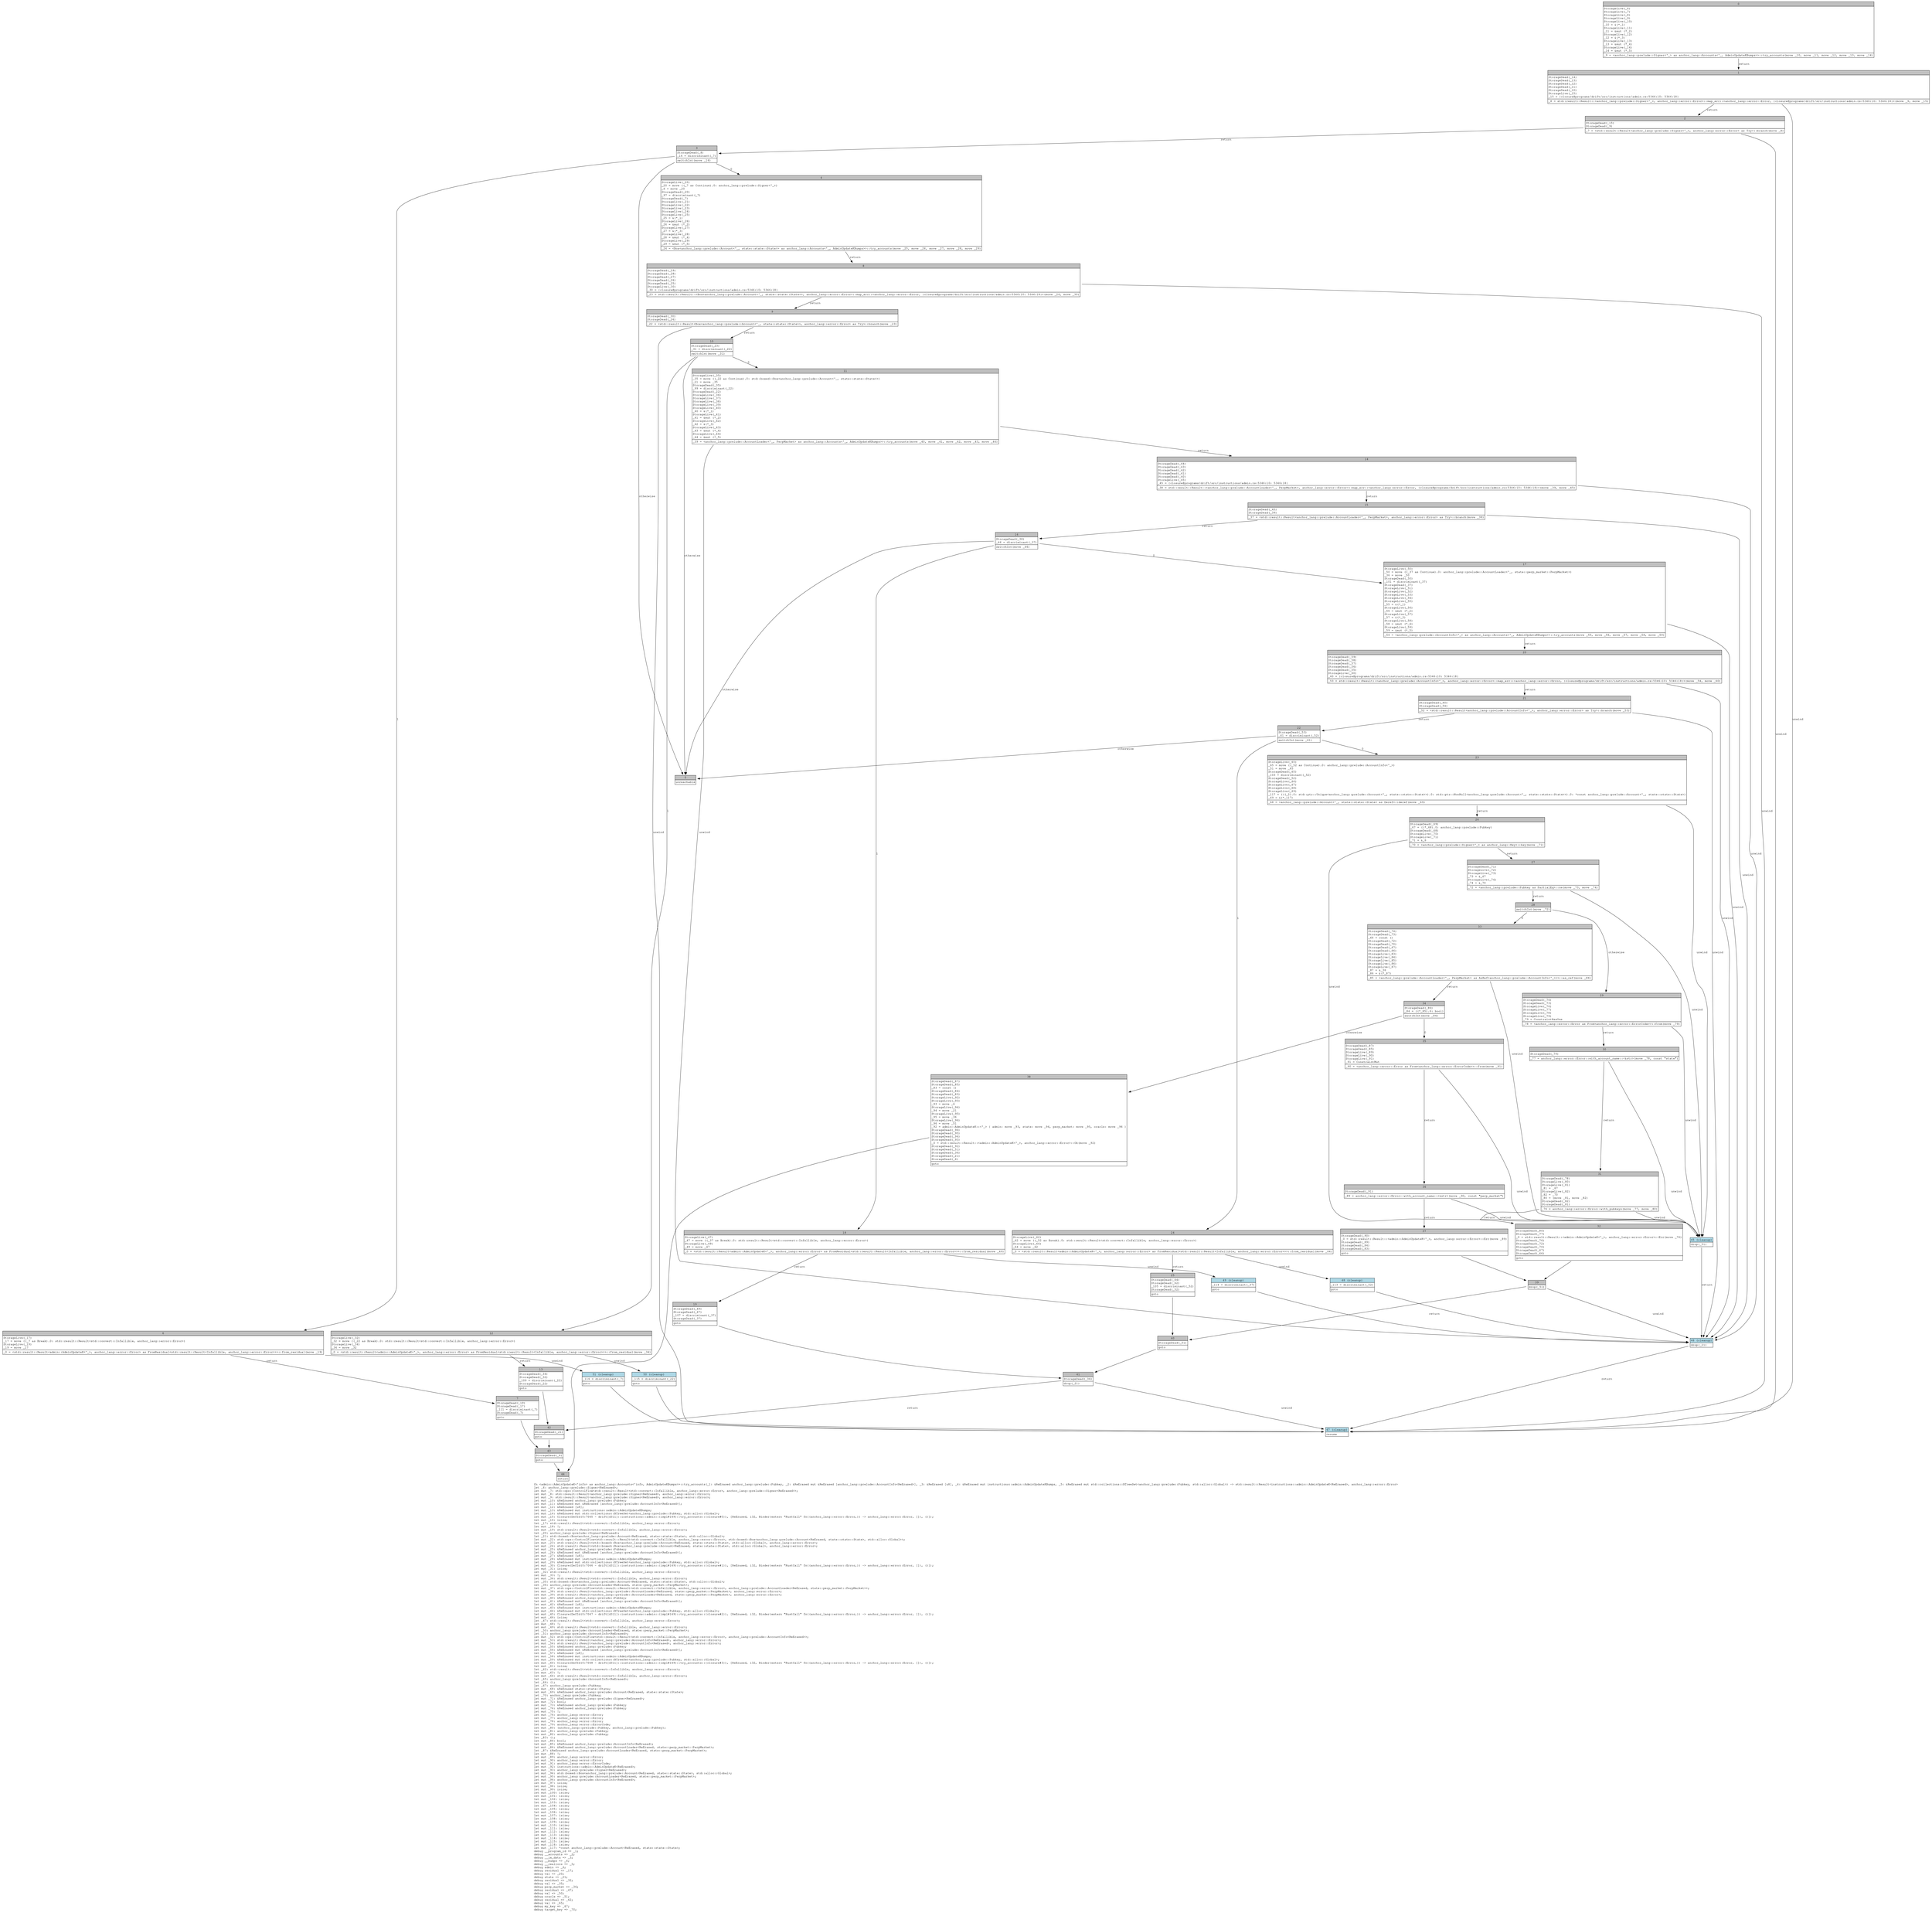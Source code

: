 digraph Mir_0_7044 {
    graph [fontname="Courier, monospace"];
    node [fontname="Courier, monospace"];
    edge [fontname="Courier, monospace"];
    label=<fn &lt;admin::AdminUpdateK&lt;'info&gt; as anchor_lang::Accounts&lt;'info, AdminUpdateKBumps&gt;&gt;::try_accounts(_1: &amp;ReErased anchor_lang::prelude::Pubkey, _2: &amp;ReErased mut &amp;ReErased [anchor_lang::prelude::AccountInfo&lt;ReErased&gt;], _3: &amp;ReErased [u8], _4: &amp;ReErased mut instructions::admin::AdminUpdateKBumps, _5: &amp;ReErased mut std::collections::BTreeSet&lt;anchor_lang::prelude::Pubkey, std::alloc::Global&gt;) -&gt; std::result::Result&lt;instructions::admin::AdminUpdateK&lt;ReErased&gt;, anchor_lang::error::Error&gt;<br align="left"/>let _6: anchor_lang::prelude::Signer&lt;ReErased&gt;;<br align="left"/>let mut _7: std::ops::ControlFlow&lt;std::result::Result&lt;std::convert::Infallible, anchor_lang::error::Error&gt;, anchor_lang::prelude::Signer&lt;ReErased&gt;&gt;;<br align="left"/>let mut _8: std::result::Result&lt;anchor_lang::prelude::Signer&lt;ReErased&gt;, anchor_lang::error::Error&gt;;<br align="left"/>let mut _9: std::result::Result&lt;anchor_lang::prelude::Signer&lt;ReErased&gt;, anchor_lang::error::Error&gt;;<br align="left"/>let mut _10: &amp;ReErased anchor_lang::prelude::Pubkey;<br align="left"/>let mut _11: &amp;ReErased mut &amp;ReErased [anchor_lang::prelude::AccountInfo&lt;ReErased&gt;];<br align="left"/>let mut _12: &amp;ReErased [u8];<br align="left"/>let mut _13: &amp;ReErased mut instructions::admin::AdminUpdateKBumps;<br align="left"/>let mut _14: &amp;ReErased mut std::collections::BTreeSet&lt;anchor_lang::prelude::Pubkey, std::alloc::Global&gt;;<br align="left"/>let mut _15: Closure(DefId(0:7045 ~ drift[d311]::instructions::admin::{impl#149}::try_accounts::{closure#0}), [ReErased, i32, Binder(extern &quot;RustCall&quot; fn((anchor_lang::error::Error,)) -&gt; anchor_lang::error::Error, []), ()]);<br align="left"/>let mut _16: isize;<br align="left"/>let _17: std::result::Result&lt;std::convert::Infallible, anchor_lang::error::Error&gt;;<br align="left"/>let mut _18: !;<br align="left"/>let mut _19: std::result::Result&lt;std::convert::Infallible, anchor_lang::error::Error&gt;;<br align="left"/>let _20: anchor_lang::prelude::Signer&lt;ReErased&gt;;<br align="left"/>let _21: std::boxed::Box&lt;anchor_lang::prelude::Account&lt;ReErased, state::state::State&gt;, std::alloc::Global&gt;;<br align="left"/>let mut _22: std::ops::ControlFlow&lt;std::result::Result&lt;std::convert::Infallible, anchor_lang::error::Error&gt;, std::boxed::Box&lt;anchor_lang::prelude::Account&lt;ReErased, state::state::State&gt;, std::alloc::Global&gt;&gt;;<br align="left"/>let mut _23: std::result::Result&lt;std::boxed::Box&lt;anchor_lang::prelude::Account&lt;ReErased, state::state::State&gt;, std::alloc::Global&gt;, anchor_lang::error::Error&gt;;<br align="left"/>let mut _24: std::result::Result&lt;std::boxed::Box&lt;anchor_lang::prelude::Account&lt;ReErased, state::state::State&gt;, std::alloc::Global&gt;, anchor_lang::error::Error&gt;;<br align="left"/>let mut _25: &amp;ReErased anchor_lang::prelude::Pubkey;<br align="left"/>let mut _26: &amp;ReErased mut &amp;ReErased [anchor_lang::prelude::AccountInfo&lt;ReErased&gt;];<br align="left"/>let mut _27: &amp;ReErased [u8];<br align="left"/>let mut _28: &amp;ReErased mut instructions::admin::AdminUpdateKBumps;<br align="left"/>let mut _29: &amp;ReErased mut std::collections::BTreeSet&lt;anchor_lang::prelude::Pubkey, std::alloc::Global&gt;;<br align="left"/>let mut _30: Closure(DefId(0:7046 ~ drift[d311]::instructions::admin::{impl#149}::try_accounts::{closure#1}), [ReErased, i32, Binder(extern &quot;RustCall&quot; fn((anchor_lang::error::Error,)) -&gt; anchor_lang::error::Error, []), ()]);<br align="left"/>let mut _31: isize;<br align="left"/>let _32: std::result::Result&lt;std::convert::Infallible, anchor_lang::error::Error&gt;;<br align="left"/>let mut _33: !;<br align="left"/>let mut _34: std::result::Result&lt;std::convert::Infallible, anchor_lang::error::Error&gt;;<br align="left"/>let _35: std::boxed::Box&lt;anchor_lang::prelude::Account&lt;ReErased, state::state::State&gt;, std::alloc::Global&gt;;<br align="left"/>let _36: anchor_lang::prelude::AccountLoader&lt;ReErased, state::perp_market::PerpMarket&gt;;<br align="left"/>let mut _37: std::ops::ControlFlow&lt;std::result::Result&lt;std::convert::Infallible, anchor_lang::error::Error&gt;, anchor_lang::prelude::AccountLoader&lt;ReErased, state::perp_market::PerpMarket&gt;&gt;;<br align="left"/>let mut _38: std::result::Result&lt;anchor_lang::prelude::AccountLoader&lt;ReErased, state::perp_market::PerpMarket&gt;, anchor_lang::error::Error&gt;;<br align="left"/>let mut _39: std::result::Result&lt;anchor_lang::prelude::AccountLoader&lt;ReErased, state::perp_market::PerpMarket&gt;, anchor_lang::error::Error&gt;;<br align="left"/>let mut _40: &amp;ReErased anchor_lang::prelude::Pubkey;<br align="left"/>let mut _41: &amp;ReErased mut &amp;ReErased [anchor_lang::prelude::AccountInfo&lt;ReErased&gt;];<br align="left"/>let mut _42: &amp;ReErased [u8];<br align="left"/>let mut _43: &amp;ReErased mut instructions::admin::AdminUpdateKBumps;<br align="left"/>let mut _44: &amp;ReErased mut std::collections::BTreeSet&lt;anchor_lang::prelude::Pubkey, std::alloc::Global&gt;;<br align="left"/>let mut _45: Closure(DefId(0:7047 ~ drift[d311]::instructions::admin::{impl#149}::try_accounts::{closure#2}), [ReErased, i32, Binder(extern &quot;RustCall&quot; fn((anchor_lang::error::Error,)) -&gt; anchor_lang::error::Error, []), ()]);<br align="left"/>let mut _46: isize;<br align="left"/>let _47: std::result::Result&lt;std::convert::Infallible, anchor_lang::error::Error&gt;;<br align="left"/>let mut _48: !;<br align="left"/>let mut _49: std::result::Result&lt;std::convert::Infallible, anchor_lang::error::Error&gt;;<br align="left"/>let _50: anchor_lang::prelude::AccountLoader&lt;ReErased, state::perp_market::PerpMarket&gt;;<br align="left"/>let _51: anchor_lang::prelude::AccountInfo&lt;ReErased&gt;;<br align="left"/>let mut _52: std::ops::ControlFlow&lt;std::result::Result&lt;std::convert::Infallible, anchor_lang::error::Error&gt;, anchor_lang::prelude::AccountInfo&lt;ReErased&gt;&gt;;<br align="left"/>let mut _53: std::result::Result&lt;anchor_lang::prelude::AccountInfo&lt;ReErased&gt;, anchor_lang::error::Error&gt;;<br align="left"/>let mut _54: std::result::Result&lt;anchor_lang::prelude::AccountInfo&lt;ReErased&gt;, anchor_lang::error::Error&gt;;<br align="left"/>let mut _55: &amp;ReErased anchor_lang::prelude::Pubkey;<br align="left"/>let mut _56: &amp;ReErased mut &amp;ReErased [anchor_lang::prelude::AccountInfo&lt;ReErased&gt;];<br align="left"/>let mut _57: &amp;ReErased [u8];<br align="left"/>let mut _58: &amp;ReErased mut instructions::admin::AdminUpdateKBumps;<br align="left"/>let mut _59: &amp;ReErased mut std::collections::BTreeSet&lt;anchor_lang::prelude::Pubkey, std::alloc::Global&gt;;<br align="left"/>let mut _60: Closure(DefId(0:7048 ~ drift[d311]::instructions::admin::{impl#149}::try_accounts::{closure#3}), [ReErased, i32, Binder(extern &quot;RustCall&quot; fn((anchor_lang::error::Error,)) -&gt; anchor_lang::error::Error, []), ()]);<br align="left"/>let mut _61: isize;<br align="left"/>let _62: std::result::Result&lt;std::convert::Infallible, anchor_lang::error::Error&gt;;<br align="left"/>let mut _63: !;<br align="left"/>let mut _64: std::result::Result&lt;std::convert::Infallible, anchor_lang::error::Error&gt;;<br align="left"/>let _65: anchor_lang::prelude::AccountInfo&lt;ReErased&gt;;<br align="left"/>let _66: ();<br align="left"/>let _67: anchor_lang::prelude::Pubkey;<br align="left"/>let mut _68: &amp;ReErased state::state::State;<br align="left"/>let mut _69: &amp;ReErased anchor_lang::prelude::Account&lt;ReErased, state::state::State&gt;;<br align="left"/>let _70: anchor_lang::prelude::Pubkey;<br align="left"/>let mut _71: &amp;ReErased anchor_lang::prelude::Signer&lt;ReErased&gt;;<br align="left"/>let mut _72: bool;<br align="left"/>let mut _73: &amp;ReErased anchor_lang::prelude::Pubkey;<br align="left"/>let mut _74: &amp;ReErased anchor_lang::prelude::Pubkey;<br align="left"/>let mut _75: !;<br align="left"/>let mut _76: anchor_lang::error::Error;<br align="left"/>let mut _77: anchor_lang::error::Error;<br align="left"/>let mut _78: anchor_lang::error::Error;<br align="left"/>let mut _79: anchor_lang::error::ErrorCode;<br align="left"/>let mut _80: (anchor_lang::prelude::Pubkey, anchor_lang::prelude::Pubkey);<br align="left"/>let mut _81: anchor_lang::prelude::Pubkey;<br align="left"/>let mut _82: anchor_lang::prelude::Pubkey;<br align="left"/>let _83: ();<br align="left"/>let mut _84: bool;<br align="left"/>let mut _85: &amp;ReErased anchor_lang::prelude::AccountInfo&lt;ReErased&gt;;<br align="left"/>let mut _86: &amp;ReErased anchor_lang::prelude::AccountLoader&lt;ReErased, state::perp_market::PerpMarket&gt;;<br align="left"/>let _87: &amp;ReErased anchor_lang::prelude::AccountLoader&lt;ReErased, state::perp_market::PerpMarket&gt;;<br align="left"/>let mut _88: !;<br align="left"/>let mut _89: anchor_lang::error::Error;<br align="left"/>let mut _90: anchor_lang::error::Error;<br align="left"/>let mut _91: anchor_lang::error::ErrorCode;<br align="left"/>let mut _92: instructions::admin::AdminUpdateK&lt;ReErased&gt;;<br align="left"/>let mut _93: anchor_lang::prelude::Signer&lt;ReErased&gt;;<br align="left"/>let mut _94: std::boxed::Box&lt;anchor_lang::prelude::Account&lt;ReErased, state::state::State&gt;, std::alloc::Global&gt;;<br align="left"/>let mut _95: anchor_lang::prelude::AccountLoader&lt;ReErased, state::perp_market::PerpMarket&gt;;<br align="left"/>let mut _96: anchor_lang::prelude::AccountInfo&lt;ReErased&gt;;<br align="left"/>let mut _97: isize;<br align="left"/>let mut _98: isize;<br align="left"/>let mut _99: isize;<br align="left"/>let mut _100: isize;<br align="left"/>let mut _101: isize;<br align="left"/>let mut _102: isize;<br align="left"/>let mut _103: isize;<br align="left"/>let mut _104: isize;<br align="left"/>let mut _105: isize;<br align="left"/>let mut _106: isize;<br align="left"/>let mut _107: isize;<br align="left"/>let mut _108: isize;<br align="left"/>let mut _109: isize;<br align="left"/>let mut _110: isize;<br align="left"/>let mut _111: isize;<br align="left"/>let mut _112: isize;<br align="left"/>let mut _113: isize;<br align="left"/>let mut _114: isize;<br align="left"/>let mut _115: isize;<br align="left"/>let mut _116: isize;<br align="left"/>let mut _117: *const anchor_lang::prelude::Account&lt;ReErased, state::state::State&gt;;<br align="left"/>debug __program_id =&gt; _1;<br align="left"/>debug __accounts =&gt; _2;<br align="left"/>debug __ix_data =&gt; _3;<br align="left"/>debug __bumps =&gt; _4;<br align="left"/>debug __reallocs =&gt; _5;<br align="left"/>debug admin =&gt; _6;<br align="left"/>debug residual =&gt; _17;<br align="left"/>debug val =&gt; _20;<br align="left"/>debug state =&gt; _21;<br align="left"/>debug residual =&gt; _32;<br align="left"/>debug val =&gt; _35;<br align="left"/>debug perp_market =&gt; _36;<br align="left"/>debug residual =&gt; _47;<br align="left"/>debug val =&gt; _50;<br align="left"/>debug oracle =&gt; _51;<br align="left"/>debug residual =&gt; _62;<br align="left"/>debug val =&gt; _65;<br align="left"/>debug my_key =&gt; _67;<br align="left"/>debug target_key =&gt; _70;<br align="left"/>>;
    bb0__0_7044 [shape="none", label=<<table border="0" cellborder="1" cellspacing="0"><tr><td bgcolor="gray" align="center" colspan="1">0</td></tr><tr><td align="left" balign="left">StorageLive(_6)<br/>StorageLive(_7)<br/>StorageLive(_8)<br/>StorageLive(_9)<br/>StorageLive(_10)<br/>_10 = &amp;(*_1)<br/>StorageLive(_11)<br/>_11 = &amp;mut (*_2)<br/>StorageLive(_12)<br/>_12 = &amp;(*_3)<br/>StorageLive(_13)<br/>_13 = &amp;mut (*_4)<br/>StorageLive(_14)<br/>_14 = &amp;mut (*_5)<br/></td></tr><tr><td align="left">_9 = &lt;anchor_lang::prelude::Signer&lt;'_&gt; as anchor_lang::Accounts&lt;'_, AdminUpdateKBumps&gt;&gt;::try_accounts(move _10, move _11, move _12, move _13, move _14)</td></tr></table>>];
    bb1__0_7044 [shape="none", label=<<table border="0" cellborder="1" cellspacing="0"><tr><td bgcolor="gray" align="center" colspan="1">1</td></tr><tr><td align="left" balign="left">StorageDead(_14)<br/>StorageDead(_13)<br/>StorageDead(_12)<br/>StorageDead(_11)<br/>StorageDead(_10)<br/>StorageLive(_15)<br/>_15 = {closure@programs/drift/src/instructions/admin.rs:5346:10: 5346:18}<br/></td></tr><tr><td align="left">_8 = std::result::Result::&lt;anchor_lang::prelude::Signer&lt;'_&gt;, anchor_lang::error::Error&gt;::map_err::&lt;anchor_lang::error::Error, {closure@programs/drift/src/instructions/admin.rs:5346:10: 5346:18}&gt;(move _9, move _15)</td></tr></table>>];
    bb2__0_7044 [shape="none", label=<<table border="0" cellborder="1" cellspacing="0"><tr><td bgcolor="gray" align="center" colspan="1">2</td></tr><tr><td align="left" balign="left">StorageDead(_15)<br/>StorageDead(_9)<br/></td></tr><tr><td align="left">_7 = &lt;std::result::Result&lt;anchor_lang::prelude::Signer&lt;'_&gt;, anchor_lang::error::Error&gt; as Try&gt;::branch(move _8)</td></tr></table>>];
    bb3__0_7044 [shape="none", label=<<table border="0" cellborder="1" cellspacing="0"><tr><td bgcolor="gray" align="center" colspan="1">3</td></tr><tr><td align="left" balign="left">StorageDead(_8)<br/>_16 = discriminant(_7)<br/></td></tr><tr><td align="left">switchInt(move _16)</td></tr></table>>];
    bb4__0_7044 [shape="none", label=<<table border="0" cellborder="1" cellspacing="0"><tr><td bgcolor="gray" align="center" colspan="1">4</td></tr><tr><td align="left" balign="left">StorageLive(_20)<br/>_20 = move ((_7 as Continue).0: anchor_lang::prelude::Signer&lt;'_&gt;)<br/>_6 = move _20<br/>StorageDead(_20)<br/>_97 = discriminant(_7)<br/>StorageDead(_7)<br/>StorageLive(_21)<br/>StorageLive(_22)<br/>StorageLive(_23)<br/>StorageLive(_24)<br/>StorageLive(_25)<br/>_25 = &amp;(*_1)<br/>StorageLive(_26)<br/>_26 = &amp;mut (*_2)<br/>StorageLive(_27)<br/>_27 = &amp;(*_3)<br/>StorageLive(_28)<br/>_28 = &amp;mut (*_4)<br/>StorageLive(_29)<br/>_29 = &amp;mut (*_5)<br/></td></tr><tr><td align="left">_24 = &lt;Box&lt;anchor_lang::prelude::Account&lt;'_, state::state::State&gt;&gt; as anchor_lang::Accounts&lt;'_, AdminUpdateKBumps&gt;&gt;::try_accounts(move _25, move _26, move _27, move _28, move _29)</td></tr></table>>];
    bb5__0_7044 [shape="none", label=<<table border="0" cellborder="1" cellspacing="0"><tr><td bgcolor="gray" align="center" colspan="1">5</td></tr><tr><td align="left">unreachable</td></tr></table>>];
    bb6__0_7044 [shape="none", label=<<table border="0" cellborder="1" cellspacing="0"><tr><td bgcolor="gray" align="center" colspan="1">6</td></tr><tr><td align="left" balign="left">StorageLive(_17)<br/>_17 = move ((_7 as Break).0: std::result::Result&lt;std::convert::Infallible, anchor_lang::error::Error&gt;)<br/>StorageLive(_19)<br/>_19 = move _17<br/></td></tr><tr><td align="left">_0 = &lt;std::result::Result&lt;admin::AdminUpdateK&lt;'_&gt;, anchor_lang::error::Error&gt; as FromResidual&lt;std::result::Result&lt;Infallible, anchor_lang::error::Error&gt;&gt;&gt;::from_residual(move _19)</td></tr></table>>];
    bb7__0_7044 [shape="none", label=<<table border="0" cellborder="1" cellspacing="0"><tr><td bgcolor="gray" align="center" colspan="1">7</td></tr><tr><td align="left" balign="left">StorageDead(_19)<br/>StorageDead(_17)<br/>_111 = discriminant(_7)<br/>StorageDead(_7)<br/></td></tr><tr><td align="left">goto</td></tr></table>>];
    bb8__0_7044 [shape="none", label=<<table border="0" cellborder="1" cellspacing="0"><tr><td bgcolor="gray" align="center" colspan="1">8</td></tr><tr><td align="left" balign="left">StorageDead(_29)<br/>StorageDead(_28)<br/>StorageDead(_27)<br/>StorageDead(_26)<br/>StorageDead(_25)<br/>StorageLive(_30)<br/>_30 = {closure@programs/drift/src/instructions/admin.rs:5346:10: 5346:18}<br/></td></tr><tr><td align="left">_23 = std::result::Result::&lt;Box&lt;anchor_lang::prelude::Account&lt;'_, state::state::State&gt;&gt;, anchor_lang::error::Error&gt;::map_err::&lt;anchor_lang::error::Error, {closure@programs/drift/src/instructions/admin.rs:5346:10: 5346:18}&gt;(move _24, move _30)</td></tr></table>>];
    bb9__0_7044 [shape="none", label=<<table border="0" cellborder="1" cellspacing="0"><tr><td bgcolor="gray" align="center" colspan="1">9</td></tr><tr><td align="left" balign="left">StorageDead(_30)<br/>StorageDead(_24)<br/></td></tr><tr><td align="left">_22 = &lt;std::result::Result&lt;Box&lt;anchor_lang::prelude::Account&lt;'_, state::state::State&gt;&gt;, anchor_lang::error::Error&gt; as Try&gt;::branch(move _23)</td></tr></table>>];
    bb10__0_7044 [shape="none", label=<<table border="0" cellborder="1" cellspacing="0"><tr><td bgcolor="gray" align="center" colspan="1">10</td></tr><tr><td align="left" balign="left">StorageDead(_23)<br/>_31 = discriminant(_22)<br/></td></tr><tr><td align="left">switchInt(move _31)</td></tr></table>>];
    bb11__0_7044 [shape="none", label=<<table border="0" cellborder="1" cellspacing="0"><tr><td bgcolor="gray" align="center" colspan="1">11</td></tr><tr><td align="left" balign="left">StorageLive(_35)<br/>_35 = move ((_22 as Continue).0: std::boxed::Box&lt;anchor_lang::prelude::Account&lt;'_, state::state::State&gt;&gt;)<br/>_21 = move _35<br/>StorageDead(_35)<br/>_99 = discriminant(_22)<br/>StorageDead(_22)<br/>StorageLive(_36)<br/>StorageLive(_37)<br/>StorageLive(_38)<br/>StorageLive(_39)<br/>StorageLive(_40)<br/>_40 = &amp;(*_1)<br/>StorageLive(_41)<br/>_41 = &amp;mut (*_2)<br/>StorageLive(_42)<br/>_42 = &amp;(*_3)<br/>StorageLive(_43)<br/>_43 = &amp;mut (*_4)<br/>StorageLive(_44)<br/>_44 = &amp;mut (*_5)<br/></td></tr><tr><td align="left">_39 = &lt;anchor_lang::prelude::AccountLoader&lt;'_, PerpMarket&gt; as anchor_lang::Accounts&lt;'_, AdminUpdateKBumps&gt;&gt;::try_accounts(move _40, move _41, move _42, move _43, move _44)</td></tr></table>>];
    bb12__0_7044 [shape="none", label=<<table border="0" cellborder="1" cellspacing="0"><tr><td bgcolor="gray" align="center" colspan="1">12</td></tr><tr><td align="left" balign="left">StorageLive(_32)<br/>_32 = move ((_22 as Break).0: std::result::Result&lt;std::convert::Infallible, anchor_lang::error::Error&gt;)<br/>StorageLive(_34)<br/>_34 = move _32<br/></td></tr><tr><td align="left">_0 = &lt;std::result::Result&lt;admin::AdminUpdateK&lt;'_&gt;, anchor_lang::error::Error&gt; as FromResidual&lt;std::result::Result&lt;Infallible, anchor_lang::error::Error&gt;&gt;&gt;::from_residual(move _34)</td></tr></table>>];
    bb13__0_7044 [shape="none", label=<<table border="0" cellborder="1" cellspacing="0"><tr><td bgcolor="gray" align="center" colspan="1">13</td></tr><tr><td align="left" balign="left">StorageDead(_34)<br/>StorageDead(_32)<br/>_109 = discriminant(_22)<br/>StorageDead(_22)<br/></td></tr><tr><td align="left">goto</td></tr></table>>];
    bb14__0_7044 [shape="none", label=<<table border="0" cellborder="1" cellspacing="0"><tr><td bgcolor="gray" align="center" colspan="1">14</td></tr><tr><td align="left" balign="left">StorageDead(_44)<br/>StorageDead(_43)<br/>StorageDead(_42)<br/>StorageDead(_41)<br/>StorageDead(_40)<br/>StorageLive(_45)<br/>_45 = {closure@programs/drift/src/instructions/admin.rs:5346:10: 5346:18}<br/></td></tr><tr><td align="left">_38 = std::result::Result::&lt;anchor_lang::prelude::AccountLoader&lt;'_, PerpMarket&gt;, anchor_lang::error::Error&gt;::map_err::&lt;anchor_lang::error::Error, {closure@programs/drift/src/instructions/admin.rs:5346:10: 5346:18}&gt;(move _39, move _45)</td></tr></table>>];
    bb15__0_7044 [shape="none", label=<<table border="0" cellborder="1" cellspacing="0"><tr><td bgcolor="gray" align="center" colspan="1">15</td></tr><tr><td align="left" balign="left">StorageDead(_45)<br/>StorageDead(_39)<br/></td></tr><tr><td align="left">_37 = &lt;std::result::Result&lt;anchor_lang::prelude::AccountLoader&lt;'_, PerpMarket&gt;, anchor_lang::error::Error&gt; as Try&gt;::branch(move _38)</td></tr></table>>];
    bb16__0_7044 [shape="none", label=<<table border="0" cellborder="1" cellspacing="0"><tr><td bgcolor="gray" align="center" colspan="1">16</td></tr><tr><td align="left" balign="left">StorageDead(_38)<br/>_46 = discriminant(_37)<br/></td></tr><tr><td align="left">switchInt(move _46)</td></tr></table>>];
    bb17__0_7044 [shape="none", label=<<table border="0" cellborder="1" cellspacing="0"><tr><td bgcolor="gray" align="center" colspan="1">17</td></tr><tr><td align="left" balign="left">StorageLive(_50)<br/>_50 = move ((_37 as Continue).0: anchor_lang::prelude::AccountLoader&lt;'_, state::perp_market::PerpMarket&gt;)<br/>_36 = move _50<br/>StorageDead(_50)<br/>_101 = discriminant(_37)<br/>StorageDead(_37)<br/>StorageLive(_51)<br/>StorageLive(_52)<br/>StorageLive(_53)<br/>StorageLive(_54)<br/>StorageLive(_55)<br/>_55 = &amp;(*_1)<br/>StorageLive(_56)<br/>_56 = &amp;mut (*_2)<br/>StorageLive(_57)<br/>_57 = &amp;(*_3)<br/>StorageLive(_58)<br/>_58 = &amp;mut (*_4)<br/>StorageLive(_59)<br/>_59 = &amp;mut (*_5)<br/></td></tr><tr><td align="left">_54 = &lt;anchor_lang::prelude::AccountInfo&lt;'_&gt; as anchor_lang::Accounts&lt;'_, AdminUpdateKBumps&gt;&gt;::try_accounts(move _55, move _56, move _57, move _58, move _59)</td></tr></table>>];
    bb18__0_7044 [shape="none", label=<<table border="0" cellborder="1" cellspacing="0"><tr><td bgcolor="gray" align="center" colspan="1">18</td></tr><tr><td align="left" balign="left">StorageLive(_47)<br/>_47 = move ((_37 as Break).0: std::result::Result&lt;std::convert::Infallible, anchor_lang::error::Error&gt;)<br/>StorageLive(_49)<br/>_49 = move _47<br/></td></tr><tr><td align="left">_0 = &lt;std::result::Result&lt;admin::AdminUpdateK&lt;'_&gt;, anchor_lang::error::Error&gt; as FromResidual&lt;std::result::Result&lt;Infallible, anchor_lang::error::Error&gt;&gt;&gt;::from_residual(move _49)</td></tr></table>>];
    bb19__0_7044 [shape="none", label=<<table border="0" cellborder="1" cellspacing="0"><tr><td bgcolor="gray" align="center" colspan="1">19</td></tr><tr><td align="left" balign="left">StorageDead(_49)<br/>StorageDead(_47)<br/>_107 = discriminant(_37)<br/>StorageDead(_37)<br/></td></tr><tr><td align="left">goto</td></tr></table>>];
    bb20__0_7044 [shape="none", label=<<table border="0" cellborder="1" cellspacing="0"><tr><td bgcolor="gray" align="center" colspan="1">20</td></tr><tr><td align="left" balign="left">StorageDead(_59)<br/>StorageDead(_58)<br/>StorageDead(_57)<br/>StorageDead(_56)<br/>StorageDead(_55)<br/>StorageLive(_60)<br/>_60 = {closure@programs/drift/src/instructions/admin.rs:5346:10: 5346:18}<br/></td></tr><tr><td align="left">_53 = std::result::Result::&lt;anchor_lang::prelude::AccountInfo&lt;'_&gt;, anchor_lang::error::Error&gt;::map_err::&lt;anchor_lang::error::Error, {closure@programs/drift/src/instructions/admin.rs:5346:10: 5346:18}&gt;(move _54, move _60)</td></tr></table>>];
    bb21__0_7044 [shape="none", label=<<table border="0" cellborder="1" cellspacing="0"><tr><td bgcolor="gray" align="center" colspan="1">21</td></tr><tr><td align="left" balign="left">StorageDead(_60)<br/>StorageDead(_54)<br/></td></tr><tr><td align="left">_52 = &lt;std::result::Result&lt;anchor_lang::prelude::AccountInfo&lt;'_&gt;, anchor_lang::error::Error&gt; as Try&gt;::branch(move _53)</td></tr></table>>];
    bb22__0_7044 [shape="none", label=<<table border="0" cellborder="1" cellspacing="0"><tr><td bgcolor="gray" align="center" colspan="1">22</td></tr><tr><td align="left" balign="left">StorageDead(_53)<br/>_61 = discriminant(_52)<br/></td></tr><tr><td align="left">switchInt(move _61)</td></tr></table>>];
    bb23__0_7044 [shape="none", label=<<table border="0" cellborder="1" cellspacing="0"><tr><td bgcolor="gray" align="center" colspan="1">23</td></tr><tr><td align="left" balign="left">StorageLive(_65)<br/>_65 = move ((_52 as Continue).0: anchor_lang::prelude::AccountInfo&lt;'_&gt;)<br/>_51 = move _65<br/>StorageDead(_65)<br/>_103 = discriminant(_52)<br/>StorageDead(_52)<br/>StorageLive(_66)<br/>StorageLive(_67)<br/>StorageLive(_68)<br/>StorageLive(_69)<br/>_117 = (((_21.0: std::ptr::Unique&lt;anchor_lang::prelude::Account&lt;'_, state::state::State&gt;&gt;).0: std::ptr::NonNull&lt;anchor_lang::prelude::Account&lt;'_, state::state::State&gt;&gt;).0: *const anchor_lang::prelude::Account&lt;'_, state::state::State&gt;)<br/>_69 = &amp;(*_117)<br/></td></tr><tr><td align="left">_68 = &lt;anchor_lang::prelude::Account&lt;'_, state::state::State&gt; as Deref&gt;::deref(move _69)</td></tr></table>>];
    bb24__0_7044 [shape="none", label=<<table border="0" cellborder="1" cellspacing="0"><tr><td bgcolor="gray" align="center" colspan="1">24</td></tr><tr><td align="left" balign="left">StorageLive(_62)<br/>_62 = move ((_52 as Break).0: std::result::Result&lt;std::convert::Infallible, anchor_lang::error::Error&gt;)<br/>StorageLive(_64)<br/>_64 = move _62<br/></td></tr><tr><td align="left">_0 = &lt;std::result::Result&lt;admin::AdminUpdateK&lt;'_&gt;, anchor_lang::error::Error&gt; as FromResidual&lt;std::result::Result&lt;Infallible, anchor_lang::error::Error&gt;&gt;&gt;::from_residual(move _64)</td></tr></table>>];
    bb25__0_7044 [shape="none", label=<<table border="0" cellborder="1" cellspacing="0"><tr><td bgcolor="gray" align="center" colspan="1">25</td></tr><tr><td align="left" balign="left">StorageDead(_64)<br/>StorageDead(_62)<br/>_105 = discriminant(_52)<br/>StorageDead(_52)<br/></td></tr><tr><td align="left">goto</td></tr></table>>];
    bb26__0_7044 [shape="none", label=<<table border="0" cellborder="1" cellspacing="0"><tr><td bgcolor="gray" align="center" colspan="1">26</td></tr><tr><td align="left" balign="left">StorageDead(_69)<br/>_67 = ((*_68).0: anchor_lang::prelude::Pubkey)<br/>StorageDead(_68)<br/>StorageLive(_70)<br/>StorageLive(_71)<br/>_71 = &amp;_6<br/></td></tr><tr><td align="left">_70 = &lt;anchor_lang::prelude::Signer&lt;'_&gt; as anchor_lang::Key&gt;::key(move _71)</td></tr></table>>];
    bb27__0_7044 [shape="none", label=<<table border="0" cellborder="1" cellspacing="0"><tr><td bgcolor="gray" align="center" colspan="1">27</td></tr><tr><td align="left" balign="left">StorageDead(_71)<br/>StorageLive(_72)<br/>StorageLive(_73)<br/>_73 = &amp;_67<br/>StorageLive(_74)<br/>_74 = &amp;_70<br/></td></tr><tr><td align="left">_72 = &lt;anchor_lang::prelude::Pubkey as PartialEq&gt;::ne(move _73, move _74)</td></tr></table>>];
    bb28__0_7044 [shape="none", label=<<table border="0" cellborder="1" cellspacing="0"><tr><td bgcolor="gray" align="center" colspan="1">28</td></tr><tr><td align="left">switchInt(move _72)</td></tr></table>>];
    bb29__0_7044 [shape="none", label=<<table border="0" cellborder="1" cellspacing="0"><tr><td bgcolor="gray" align="center" colspan="1">29</td></tr><tr><td align="left" balign="left">StorageDead(_74)<br/>StorageDead(_73)<br/>StorageLive(_76)<br/>StorageLive(_77)<br/>StorageLive(_78)<br/>StorageLive(_79)<br/>_79 = ConstraintHasOne<br/></td></tr><tr><td align="left">_78 = &lt;anchor_lang::error::Error as From&lt;anchor_lang::error::ErrorCode&gt;&gt;::from(move _79)</td></tr></table>>];
    bb30__0_7044 [shape="none", label=<<table border="0" cellborder="1" cellspacing="0"><tr><td bgcolor="gray" align="center" colspan="1">30</td></tr><tr><td align="left" balign="left">StorageDead(_79)<br/></td></tr><tr><td align="left">_77 = anchor_lang::error::Error::with_account_name::&lt;&amp;str&gt;(move _78, const &quot;state&quot;)</td></tr></table>>];
    bb31__0_7044 [shape="none", label=<<table border="0" cellborder="1" cellspacing="0"><tr><td bgcolor="gray" align="center" colspan="1">31</td></tr><tr><td align="left" balign="left">StorageDead(_78)<br/>StorageLive(_80)<br/>StorageLive(_81)<br/>_81 = _67<br/>StorageLive(_82)<br/>_82 = _70<br/>_80 = (move _81, move _82)<br/>StorageDead(_82)<br/>StorageDead(_81)<br/></td></tr><tr><td align="left">_76 = anchor_lang::error::Error::with_pubkeys(move _77, move _80)</td></tr></table>>];
    bb32__0_7044 [shape="none", label=<<table border="0" cellborder="1" cellspacing="0"><tr><td bgcolor="gray" align="center" colspan="1">32</td></tr><tr><td align="left" balign="left">StorageDead(_80)<br/>StorageDead(_77)<br/>_0 = std::result::Result::&lt;admin::AdminUpdateK&lt;'_&gt;, anchor_lang::error::Error&gt;::Err(move _76)<br/>StorageDead(_76)<br/>StorageDead(_72)<br/>StorageDead(_70)<br/>StorageDead(_67)<br/>StorageDead(_66)<br/></td></tr><tr><td align="left">goto</td></tr></table>>];
    bb33__0_7044 [shape="none", label=<<table border="0" cellborder="1" cellspacing="0"><tr><td bgcolor="gray" align="center" colspan="1">33</td></tr><tr><td align="left" balign="left">StorageDead(_74)<br/>StorageDead(_73)<br/>_66 = const ()<br/>StorageDead(_72)<br/>StorageDead(_70)<br/>StorageDead(_67)<br/>StorageDead(_66)<br/>StorageLive(_83)<br/>StorageLive(_84)<br/>StorageLive(_85)<br/>StorageLive(_86)<br/>StorageLive(_87)<br/>_87 = &amp;_36<br/>_86 = &amp;(*_87)<br/></td></tr><tr><td align="left">_85 = &lt;anchor_lang::prelude::AccountLoader&lt;'_, PerpMarket&gt; as AsRef&lt;anchor_lang::prelude::AccountInfo&lt;'_&gt;&gt;&gt;::as_ref(move _86)</td></tr></table>>];
    bb34__0_7044 [shape="none", label=<<table border="0" cellborder="1" cellspacing="0"><tr><td bgcolor="gray" align="center" colspan="1">34</td></tr><tr><td align="left" balign="left">StorageDead(_86)<br/>_84 = ((*_85).6: bool)<br/></td></tr><tr><td align="left">switchInt(move _84)</td></tr></table>>];
    bb35__0_7044 [shape="none", label=<<table border="0" cellborder="1" cellspacing="0"><tr><td bgcolor="gray" align="center" colspan="1">35</td></tr><tr><td align="left" balign="left">StorageDead(_87)<br/>StorageDead(_85)<br/>StorageLive(_89)<br/>StorageLive(_90)<br/>StorageLive(_91)<br/>_91 = ConstraintMut<br/></td></tr><tr><td align="left">_90 = &lt;anchor_lang::error::Error as From&lt;anchor_lang::error::ErrorCode&gt;&gt;::from(move _91)</td></tr></table>>];
    bb36__0_7044 [shape="none", label=<<table border="0" cellborder="1" cellspacing="0"><tr><td bgcolor="gray" align="center" colspan="1">36</td></tr><tr><td align="left" balign="left">StorageDead(_91)<br/></td></tr><tr><td align="left">_89 = anchor_lang::error::Error::with_account_name::&lt;&amp;str&gt;(move _90, const &quot;perp_market&quot;)</td></tr></table>>];
    bb37__0_7044 [shape="none", label=<<table border="0" cellborder="1" cellspacing="0"><tr><td bgcolor="gray" align="center" colspan="1">37</td></tr><tr><td align="left" balign="left">StorageDead(_90)<br/>_0 = std::result::Result::&lt;admin::AdminUpdateK&lt;'_&gt;, anchor_lang::error::Error&gt;::Err(move _89)<br/>StorageDead(_89)<br/>StorageDead(_84)<br/>StorageDead(_83)<br/></td></tr><tr><td align="left">goto</td></tr></table>>];
    bb38__0_7044 [shape="none", label=<<table border="0" cellborder="1" cellspacing="0"><tr><td bgcolor="gray" align="center" colspan="1">38</td></tr><tr><td align="left" balign="left">StorageDead(_87)<br/>StorageDead(_85)<br/>_83 = const ()<br/>StorageDead(_84)<br/>StorageDead(_83)<br/>StorageLive(_92)<br/>StorageLive(_93)<br/>_93 = move _6<br/>StorageLive(_94)<br/>_94 = move _21<br/>StorageLive(_95)<br/>_95 = move _36<br/>StorageLive(_96)<br/>_96 = move _51<br/>_92 = admin::AdminUpdateK::&lt;'_&gt; { admin: move _93, state: move _94, perp_market: move _95, oracle: move _96 }<br/>StorageDead(_96)<br/>StorageDead(_95)<br/>StorageDead(_94)<br/>StorageDead(_93)<br/>_0 = std::result::Result::&lt;admin::AdminUpdateK&lt;'_&gt;, anchor_lang::error::Error&gt;::Ok(move _92)<br/>StorageDead(_92)<br/>StorageDead(_51)<br/>StorageDead(_36)<br/>StorageDead(_21)<br/>StorageDead(_6)<br/></td></tr><tr><td align="left">goto</td></tr></table>>];
    bb39__0_7044 [shape="none", label=<<table border="0" cellborder="1" cellspacing="0"><tr><td bgcolor="gray" align="center" colspan="1">39</td></tr><tr><td align="left">drop(_51)</td></tr></table>>];
    bb40__0_7044 [shape="none", label=<<table border="0" cellborder="1" cellspacing="0"><tr><td bgcolor="gray" align="center" colspan="1">40</td></tr><tr><td align="left" balign="left">StorageDead(_51)<br/></td></tr><tr><td align="left">goto</td></tr></table>>];
    bb41__0_7044 [shape="none", label=<<table border="0" cellborder="1" cellspacing="0"><tr><td bgcolor="gray" align="center" colspan="1">41</td></tr><tr><td align="left" balign="left">StorageDead(_36)<br/></td></tr><tr><td align="left">drop(_21)</td></tr></table>>];
    bb42__0_7044 [shape="none", label=<<table border="0" cellborder="1" cellspacing="0"><tr><td bgcolor="gray" align="center" colspan="1">42</td></tr><tr><td align="left" balign="left">StorageDead(_21)<br/></td></tr><tr><td align="left">goto</td></tr></table>>];
    bb43__0_7044 [shape="none", label=<<table border="0" cellborder="1" cellspacing="0"><tr><td bgcolor="gray" align="center" colspan="1">43</td></tr><tr><td align="left" balign="left">StorageDead(_6)<br/></td></tr><tr><td align="left">goto</td></tr></table>>];
    bb44__0_7044 [shape="none", label=<<table border="0" cellborder="1" cellspacing="0"><tr><td bgcolor="gray" align="center" colspan="1">44</td></tr><tr><td align="left">return</td></tr></table>>];
    bb45__0_7044 [shape="none", label=<<table border="0" cellborder="1" cellspacing="0"><tr><td bgcolor="lightblue" align="center" colspan="1">45 (cleanup)</td></tr><tr><td align="left">drop(_51)</td></tr></table>>];
    bb46__0_7044 [shape="none", label=<<table border="0" cellborder="1" cellspacing="0"><tr><td bgcolor="lightblue" align="center" colspan="1">46 (cleanup)</td></tr><tr><td align="left">drop(_21)</td></tr></table>>];
    bb47__0_7044 [shape="none", label=<<table border="0" cellborder="1" cellspacing="0"><tr><td bgcolor="lightblue" align="center" colspan="1">47 (cleanup)</td></tr><tr><td align="left">resume</td></tr></table>>];
    bb48__0_7044 [shape="none", label=<<table border="0" cellborder="1" cellspacing="0"><tr><td bgcolor="lightblue" align="center" colspan="1">48 (cleanup)</td></tr><tr><td align="left" balign="left">_113 = discriminant(_52)<br/></td></tr><tr><td align="left">goto</td></tr></table>>];
    bb49__0_7044 [shape="none", label=<<table border="0" cellborder="1" cellspacing="0"><tr><td bgcolor="lightblue" align="center" colspan="1">49 (cleanup)</td></tr><tr><td align="left" balign="left">_114 = discriminant(_37)<br/></td></tr><tr><td align="left">goto</td></tr></table>>];
    bb50__0_7044 [shape="none", label=<<table border="0" cellborder="1" cellspacing="0"><tr><td bgcolor="lightblue" align="center" colspan="1">50 (cleanup)</td></tr><tr><td align="left" balign="left">_115 = discriminant(_22)<br/></td></tr><tr><td align="left">goto</td></tr></table>>];
    bb51__0_7044 [shape="none", label=<<table border="0" cellborder="1" cellspacing="0"><tr><td bgcolor="lightblue" align="center" colspan="1">51 (cleanup)</td></tr><tr><td align="left" balign="left">_116 = discriminant(_7)<br/></td></tr><tr><td align="left">goto</td></tr></table>>];
    bb0__0_7044 -> bb1__0_7044 [label="return"];
    bb1__0_7044 -> bb2__0_7044 [label="return"];
    bb1__0_7044 -> bb47__0_7044 [label="unwind"];
    bb2__0_7044 -> bb3__0_7044 [label="return"];
    bb2__0_7044 -> bb47__0_7044 [label="unwind"];
    bb3__0_7044 -> bb4__0_7044 [label="0"];
    bb3__0_7044 -> bb6__0_7044 [label="1"];
    bb3__0_7044 -> bb5__0_7044 [label="otherwise"];
    bb4__0_7044 -> bb8__0_7044 [label="return"];
    bb6__0_7044 -> bb7__0_7044 [label="return"];
    bb6__0_7044 -> bb51__0_7044 [label="unwind"];
    bb7__0_7044 -> bb43__0_7044 [label=""];
    bb8__0_7044 -> bb9__0_7044 [label="return"];
    bb8__0_7044 -> bb47__0_7044 [label="unwind"];
    bb9__0_7044 -> bb10__0_7044 [label="return"];
    bb9__0_7044 -> bb47__0_7044 [label="unwind"];
    bb10__0_7044 -> bb11__0_7044 [label="0"];
    bb10__0_7044 -> bb12__0_7044 [label="1"];
    bb10__0_7044 -> bb5__0_7044 [label="otherwise"];
    bb11__0_7044 -> bb14__0_7044 [label="return"];
    bb11__0_7044 -> bb46__0_7044 [label="unwind"];
    bb12__0_7044 -> bb13__0_7044 [label="return"];
    bb12__0_7044 -> bb50__0_7044 [label="unwind"];
    bb13__0_7044 -> bb42__0_7044 [label=""];
    bb14__0_7044 -> bb15__0_7044 [label="return"];
    bb14__0_7044 -> bb46__0_7044 [label="unwind"];
    bb15__0_7044 -> bb16__0_7044 [label="return"];
    bb15__0_7044 -> bb46__0_7044 [label="unwind"];
    bb16__0_7044 -> bb17__0_7044 [label="0"];
    bb16__0_7044 -> bb18__0_7044 [label="1"];
    bb16__0_7044 -> bb5__0_7044 [label="otherwise"];
    bb17__0_7044 -> bb20__0_7044 [label="return"];
    bb17__0_7044 -> bb46__0_7044 [label="unwind"];
    bb18__0_7044 -> bb19__0_7044 [label="return"];
    bb18__0_7044 -> bb49__0_7044 [label="unwind"];
    bb19__0_7044 -> bb41__0_7044 [label=""];
    bb20__0_7044 -> bb21__0_7044 [label="return"];
    bb20__0_7044 -> bb46__0_7044 [label="unwind"];
    bb21__0_7044 -> bb22__0_7044 [label="return"];
    bb21__0_7044 -> bb46__0_7044 [label="unwind"];
    bb22__0_7044 -> bb23__0_7044 [label="0"];
    bb22__0_7044 -> bb24__0_7044 [label="1"];
    bb22__0_7044 -> bb5__0_7044 [label="otherwise"];
    bb23__0_7044 -> bb26__0_7044 [label="return"];
    bb23__0_7044 -> bb45__0_7044 [label="unwind"];
    bb24__0_7044 -> bb25__0_7044 [label="return"];
    bb24__0_7044 -> bb48__0_7044 [label="unwind"];
    bb25__0_7044 -> bb40__0_7044 [label=""];
    bb26__0_7044 -> bb27__0_7044 [label="return"];
    bb26__0_7044 -> bb45__0_7044 [label="unwind"];
    bb27__0_7044 -> bb28__0_7044 [label="return"];
    bb27__0_7044 -> bb45__0_7044 [label="unwind"];
    bb28__0_7044 -> bb33__0_7044 [label="0"];
    bb28__0_7044 -> bb29__0_7044 [label="otherwise"];
    bb29__0_7044 -> bb30__0_7044 [label="return"];
    bb29__0_7044 -> bb45__0_7044 [label="unwind"];
    bb30__0_7044 -> bb31__0_7044 [label="return"];
    bb30__0_7044 -> bb45__0_7044 [label="unwind"];
    bb31__0_7044 -> bb32__0_7044 [label="return"];
    bb31__0_7044 -> bb45__0_7044 [label="unwind"];
    bb32__0_7044 -> bb39__0_7044 [label=""];
    bb33__0_7044 -> bb34__0_7044 [label="return"];
    bb33__0_7044 -> bb45__0_7044 [label="unwind"];
    bb34__0_7044 -> bb35__0_7044 [label="0"];
    bb34__0_7044 -> bb38__0_7044 [label="otherwise"];
    bb35__0_7044 -> bb36__0_7044 [label="return"];
    bb35__0_7044 -> bb45__0_7044 [label="unwind"];
    bb36__0_7044 -> bb37__0_7044 [label="return"];
    bb36__0_7044 -> bb45__0_7044 [label="unwind"];
    bb37__0_7044 -> bb39__0_7044 [label=""];
    bb38__0_7044 -> bb44__0_7044 [label=""];
    bb39__0_7044 -> bb40__0_7044 [label="return"];
    bb39__0_7044 -> bb46__0_7044 [label="unwind"];
    bb40__0_7044 -> bb41__0_7044 [label=""];
    bb41__0_7044 -> bb42__0_7044 [label="return"];
    bb41__0_7044 -> bb47__0_7044 [label="unwind"];
    bb42__0_7044 -> bb43__0_7044 [label=""];
    bb43__0_7044 -> bb44__0_7044 [label=""];
    bb45__0_7044 -> bb46__0_7044 [label="return"];
    bb46__0_7044 -> bb47__0_7044 [label="return"];
    bb48__0_7044 -> bb46__0_7044 [label=""];
    bb49__0_7044 -> bb46__0_7044 [label=""];
    bb50__0_7044 -> bb47__0_7044 [label=""];
    bb51__0_7044 -> bb47__0_7044 [label=""];
}
